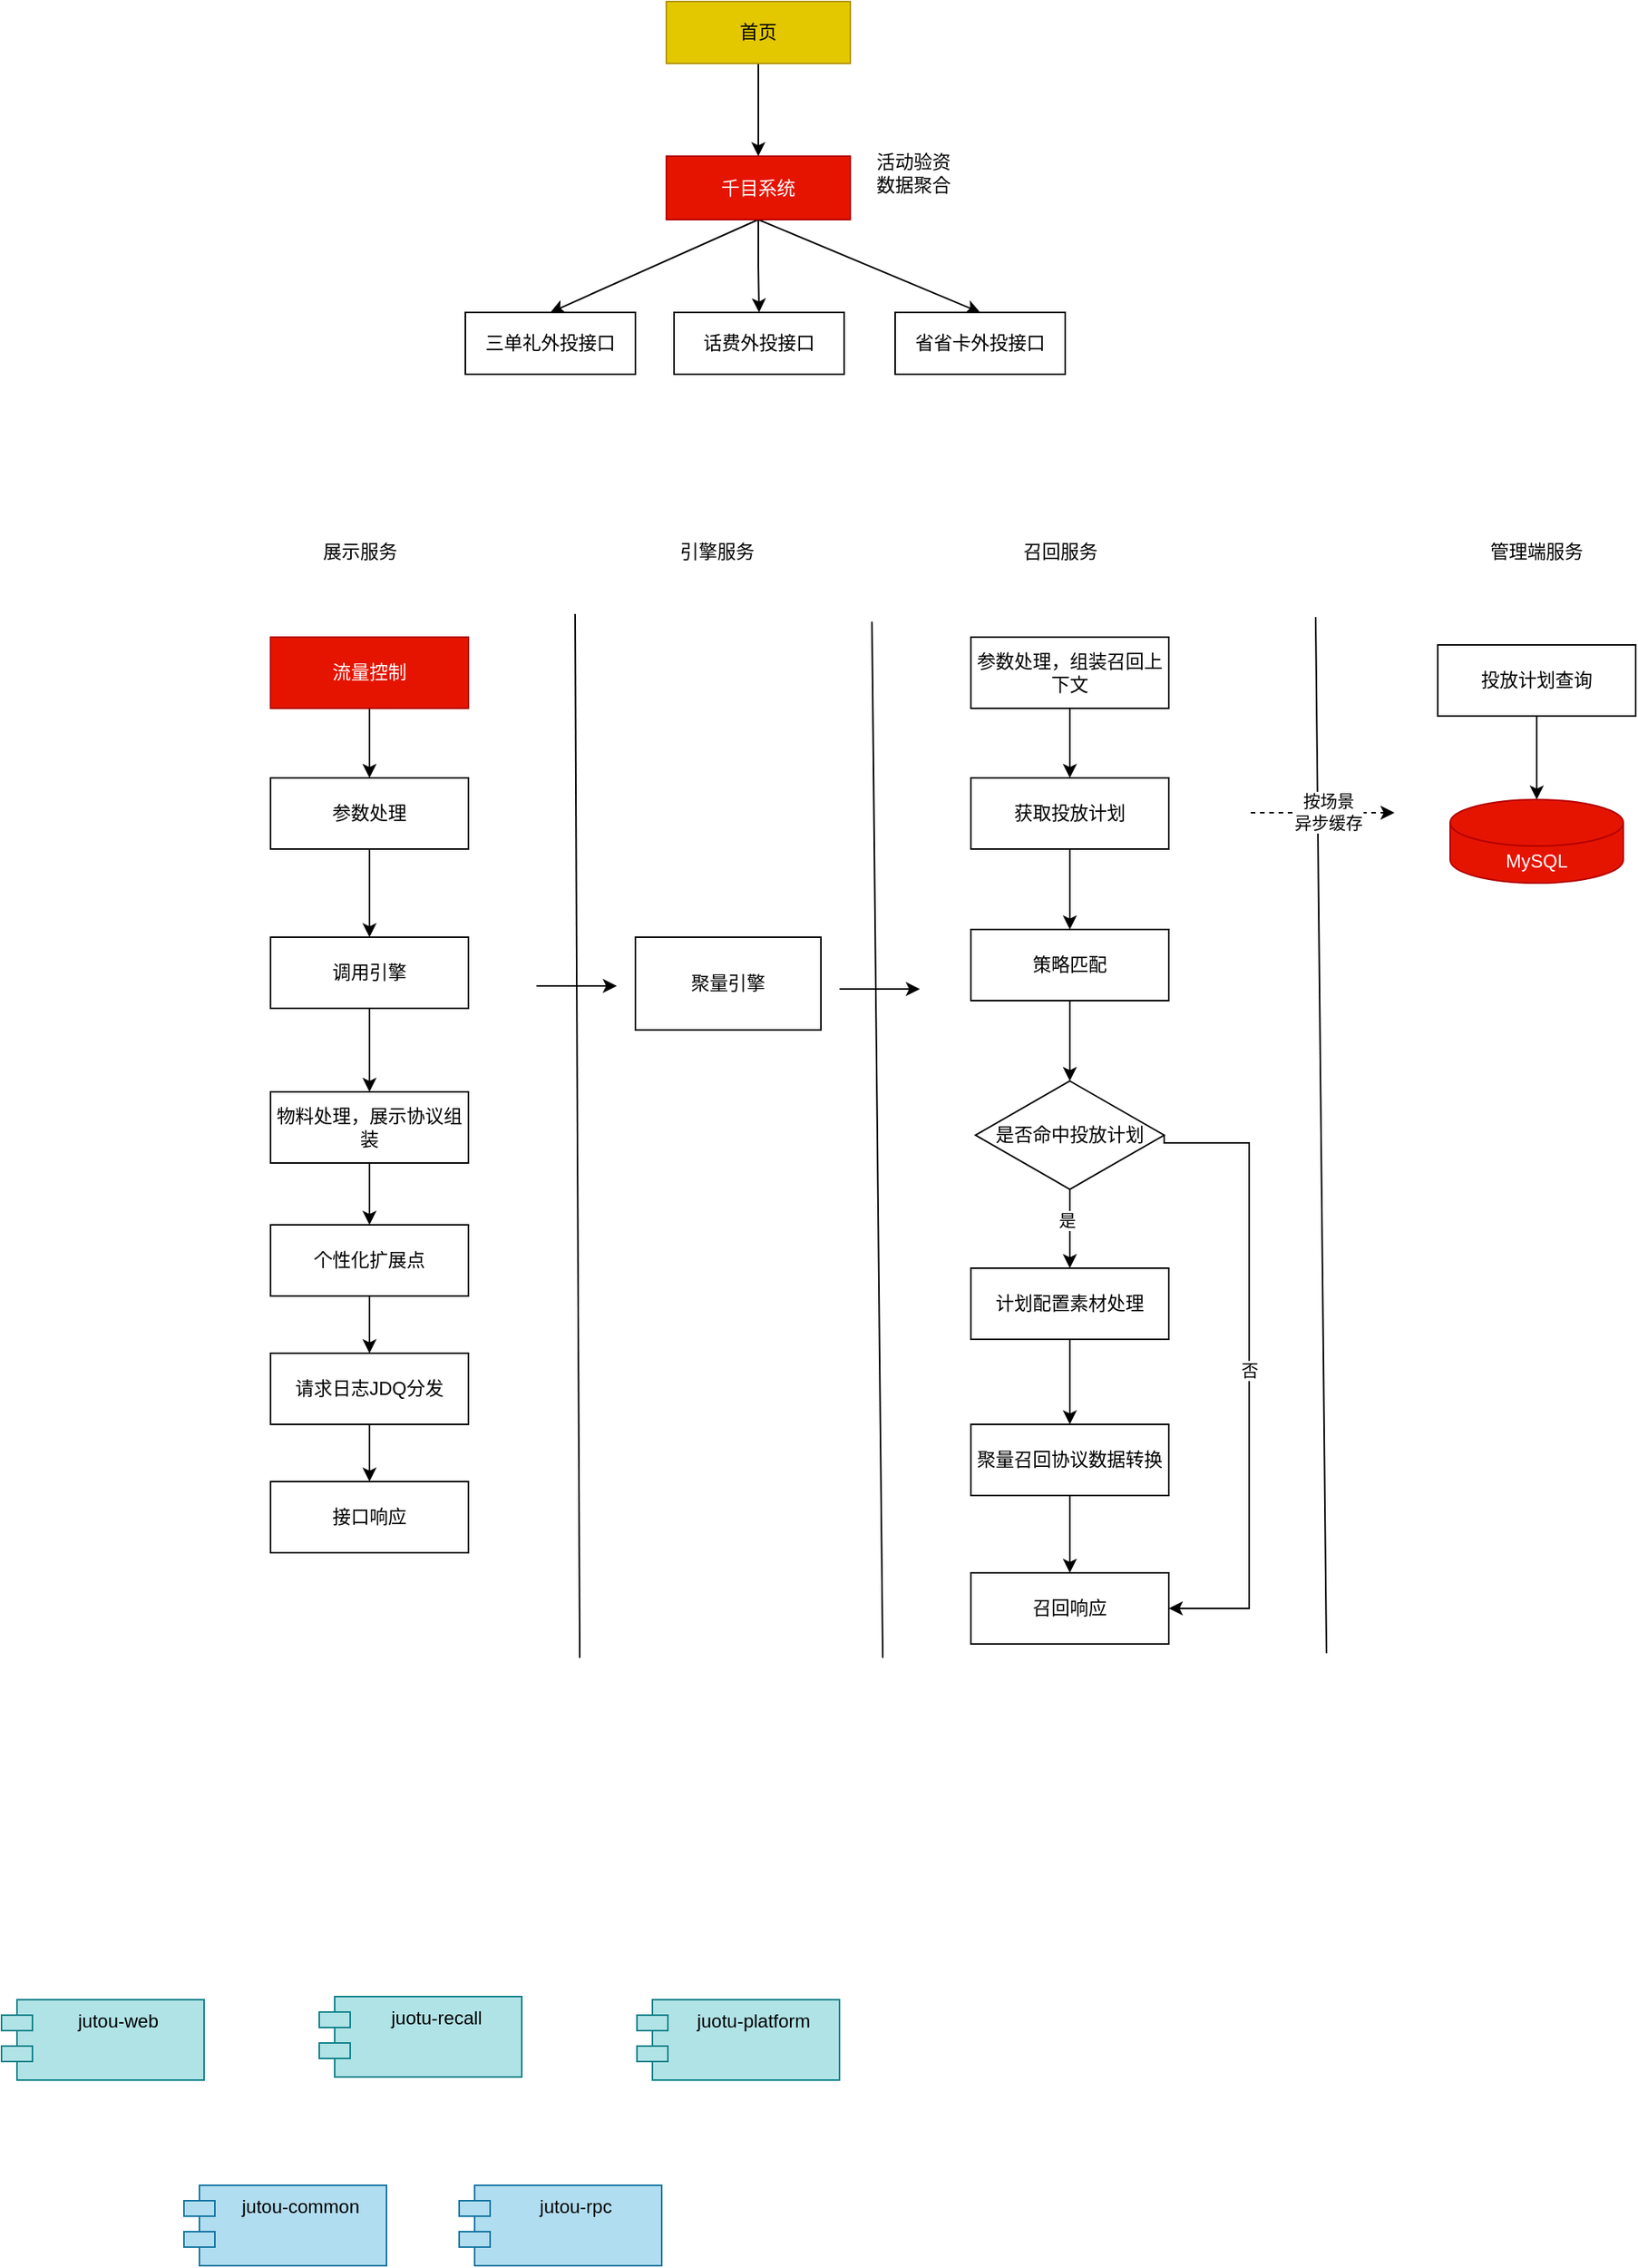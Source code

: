 <mxfile version="21.1.4" type="github">
  <diagram name="第 1 页" id="cTXhzEJ9n4TDVEFNR6YO">
    <mxGraphModel dx="1306" dy="798" grid="0" gridSize="10" guides="1" tooltips="1" connect="1" arrows="1" fold="1" page="1" pageScale="1" pageWidth="827" pageHeight="1169" math="0" shadow="0">
      <root>
        <mxCell id="0" />
        <mxCell id="1" parent="0" />
        <mxCell id="Xtmy36vnMTvoriy4tiQI-6" value="" style="edgeStyle=orthogonalEdgeStyle;rounded=0;orthogonalLoop=1;jettySize=auto;html=1;" parent="1" source="Xtmy36vnMTvoriy4tiQI-1" target="Xtmy36vnMTvoriy4tiQI-2" edge="1">
          <mxGeometry relative="1" as="geometry" />
        </mxCell>
        <mxCell id="Xtmy36vnMTvoriy4tiQI-1" value="首页" style="rounded=0;whiteSpace=wrap;html=1;fillColor=#e3c800;strokeColor=#B09500;fontColor=#000000;" parent="1" vertex="1">
          <mxGeometry x="529" y="337" width="119" height="40" as="geometry" />
        </mxCell>
        <mxCell id="Xtmy36vnMTvoriy4tiQI-7" value="" style="edgeStyle=orthogonalEdgeStyle;rounded=0;orthogonalLoop=1;jettySize=auto;html=1;" parent="1" source="Xtmy36vnMTvoriy4tiQI-2" target="Xtmy36vnMTvoriy4tiQI-4" edge="1">
          <mxGeometry relative="1" as="geometry" />
        </mxCell>
        <mxCell id="Xtmy36vnMTvoriy4tiQI-8" style="rounded=0;orthogonalLoop=1;jettySize=auto;html=1;exitX=0.5;exitY=1;exitDx=0;exitDy=0;entryX=0.5;entryY=0;entryDx=0;entryDy=0;" parent="1" source="Xtmy36vnMTvoriy4tiQI-2" target="Xtmy36vnMTvoriy4tiQI-3" edge="1">
          <mxGeometry relative="1" as="geometry" />
        </mxCell>
        <mxCell id="Xtmy36vnMTvoriy4tiQI-9" style="rounded=0;orthogonalLoop=1;jettySize=auto;html=1;exitX=0.5;exitY=1;exitDx=0;exitDy=0;entryX=0.5;entryY=0;entryDx=0;entryDy=0;" parent="1" source="Xtmy36vnMTvoriy4tiQI-2" target="Xtmy36vnMTvoriy4tiQI-5" edge="1">
          <mxGeometry relative="1" as="geometry" />
        </mxCell>
        <mxCell id="Xtmy36vnMTvoriy4tiQI-2" value="千目系统" style="rounded=0;whiteSpace=wrap;html=1;fillColor=#e51400;strokeColor=#B20000;fontColor=#ffffff;" parent="1" vertex="1">
          <mxGeometry x="529" y="437" width="119" height="41" as="geometry" />
        </mxCell>
        <mxCell id="Xtmy36vnMTvoriy4tiQI-3" value="三单礼外投接口" style="rounded=0;whiteSpace=wrap;html=1;" parent="1" vertex="1">
          <mxGeometry x="399" y="538" width="110" height="40" as="geometry" />
        </mxCell>
        <mxCell id="Xtmy36vnMTvoriy4tiQI-4" value="话费外投接口" style="rounded=0;whiteSpace=wrap;html=1;" parent="1" vertex="1">
          <mxGeometry x="534" y="538" width="110" height="40" as="geometry" />
        </mxCell>
        <mxCell id="Xtmy36vnMTvoriy4tiQI-5" value="省省卡外投接口" style="rounded=0;whiteSpace=wrap;html=1;" parent="1" vertex="1">
          <mxGeometry x="677" y="538" width="110" height="40" as="geometry" />
        </mxCell>
        <mxCell id="Xtmy36vnMTvoriy4tiQI-10" value="活动验资&lt;br&gt;数据聚合" style="text;html=1;strokeColor=none;fillColor=none;align=center;verticalAlign=middle;whiteSpace=wrap;rounded=0;" parent="1" vertex="1">
          <mxGeometry x="659" y="433" width="60" height="30" as="geometry" />
        </mxCell>
        <mxCell id="Xtmy36vnMTvoriy4tiQI-16" value="" style="edgeStyle=orthogonalEdgeStyle;rounded=0;orthogonalLoop=1;jettySize=auto;html=1;" parent="1" source="Xtmy36vnMTvoriy4tiQI-12" target="Xtmy36vnMTvoriy4tiQI-13" edge="1">
          <mxGeometry relative="1" as="geometry" />
        </mxCell>
        <mxCell id="Xtmy36vnMTvoriy4tiQI-12" value="参数处理，组装召回上下文" style="rounded=0;whiteSpace=wrap;html=1;" parent="1" vertex="1">
          <mxGeometry x="726" y="748" width="128" height="46" as="geometry" />
        </mxCell>
        <mxCell id="Xtmy36vnMTvoriy4tiQI-18" value="" style="edgeStyle=orthogonalEdgeStyle;rounded=0;orthogonalLoop=1;jettySize=auto;html=1;" parent="1" source="Xtmy36vnMTvoriy4tiQI-13" target="Xtmy36vnMTvoriy4tiQI-17" edge="1">
          <mxGeometry relative="1" as="geometry" />
        </mxCell>
        <mxCell id="Xtmy36vnMTvoriy4tiQI-13" value="获取投放计划" style="rounded=0;whiteSpace=wrap;html=1;" parent="1" vertex="1">
          <mxGeometry x="726" y="839" width="128" height="46" as="geometry" />
        </mxCell>
        <mxCell id="Xtmy36vnMTvoriy4tiQI-14" value="" style="endArrow=none;html=1;rounded=0;" parent="1" edge="1">
          <mxGeometry width="50" height="50" relative="1" as="geometry">
            <mxPoint x="669" y="1408" as="sourcePoint" />
            <mxPoint x="662" y="738" as="targetPoint" />
          </mxGeometry>
        </mxCell>
        <mxCell id="Xtmy36vnMTvoriy4tiQI-15" value="" style="endArrow=none;html=1;rounded=0;" parent="1" edge="1">
          <mxGeometry width="50" height="50" relative="1" as="geometry">
            <mxPoint x="473" y="1408" as="sourcePoint" />
            <mxPoint x="470" y="733" as="targetPoint" />
          </mxGeometry>
        </mxCell>
        <mxCell id="Xtmy36vnMTvoriy4tiQI-53" value="" style="edgeStyle=orthogonalEdgeStyle;rounded=0;orthogonalLoop=1;jettySize=auto;html=1;" parent="1" source="Xtmy36vnMTvoriy4tiQI-17" target="Xtmy36vnMTvoriy4tiQI-52" edge="1">
          <mxGeometry relative="1" as="geometry" />
        </mxCell>
        <mxCell id="Xtmy36vnMTvoriy4tiQI-17" value="策略匹配" style="rounded=0;whiteSpace=wrap;html=1;" parent="1" vertex="1">
          <mxGeometry x="726" y="937" width="128" height="46" as="geometry" />
        </mxCell>
        <mxCell id="Xtmy36vnMTvoriy4tiQI-19" value="" style="edgeStyle=orthogonalEdgeStyle;rounded=0;orthogonalLoop=1;jettySize=auto;html=1;" parent="1" source="Xtmy36vnMTvoriy4tiQI-20" target="Xtmy36vnMTvoriy4tiQI-22" edge="1">
          <mxGeometry relative="1" as="geometry" />
        </mxCell>
        <mxCell id="Xtmy36vnMTvoriy4tiQI-20" value="参数处理" style="rounded=0;whiteSpace=wrap;html=1;" parent="1" vertex="1">
          <mxGeometry x="273" y="839" width="128" height="46" as="geometry" />
        </mxCell>
        <mxCell id="Xtmy36vnMTvoriy4tiQI-21" value="" style="edgeStyle=orthogonalEdgeStyle;rounded=0;orthogonalLoop=1;jettySize=auto;html=1;" parent="1" source="Xtmy36vnMTvoriy4tiQI-22" target="Xtmy36vnMTvoriy4tiQI-23" edge="1">
          <mxGeometry relative="1" as="geometry" />
        </mxCell>
        <mxCell id="Xtmy36vnMTvoriy4tiQI-22" value="调用引擎" style="rounded=0;whiteSpace=wrap;html=1;" parent="1" vertex="1">
          <mxGeometry x="273" y="942" width="128" height="46" as="geometry" />
        </mxCell>
        <mxCell id="Xtmy36vnMTvoriy4tiQI-31" value="" style="edgeStyle=orthogonalEdgeStyle;rounded=0;orthogonalLoop=1;jettySize=auto;html=1;" parent="1" source="Xtmy36vnMTvoriy4tiQI-23" target="Xtmy36vnMTvoriy4tiQI-30" edge="1">
          <mxGeometry relative="1" as="geometry" />
        </mxCell>
        <mxCell id="Xtmy36vnMTvoriy4tiQI-23" value="物料处理，展示协议组装" style="rounded=0;whiteSpace=wrap;html=1;" parent="1" vertex="1">
          <mxGeometry x="273" y="1042" width="128" height="46" as="geometry" />
        </mxCell>
        <mxCell id="Xtmy36vnMTvoriy4tiQI-24" value="聚量引擎" style="rounded=0;whiteSpace=wrap;html=1;" parent="1" vertex="1">
          <mxGeometry x="509" y="942" width="120" height="60" as="geometry" />
        </mxCell>
        <mxCell id="Xtmy36vnMTvoriy4tiQI-25" value="" style="endArrow=classic;html=1;rounded=0;" parent="1" edge="1">
          <mxGeometry width="50" height="50" relative="1" as="geometry">
            <mxPoint x="445" y="973.5" as="sourcePoint" />
            <mxPoint x="497" y="973.5" as="targetPoint" />
          </mxGeometry>
        </mxCell>
        <mxCell id="Xtmy36vnMTvoriy4tiQI-26" value="" style="endArrow=classic;html=1;rounded=0;" parent="1" edge="1">
          <mxGeometry width="50" height="50" relative="1" as="geometry">
            <mxPoint x="641" y="975.5" as="sourcePoint" />
            <mxPoint x="693" y="975.5" as="targetPoint" />
          </mxGeometry>
        </mxCell>
        <mxCell id="Xtmy36vnMTvoriy4tiQI-29" value="" style="edgeStyle=orthogonalEdgeStyle;rounded=0;orthogonalLoop=1;jettySize=auto;html=1;" parent="1" source="Xtmy36vnMTvoriy4tiQI-28" target="Xtmy36vnMTvoriy4tiQI-20" edge="1">
          <mxGeometry relative="1" as="geometry" />
        </mxCell>
        <mxCell id="Xtmy36vnMTvoriy4tiQI-28" value="流量控制" style="rounded=0;whiteSpace=wrap;html=1;fillColor=#e51400;fontColor=#ffffff;strokeColor=#B20000;" parent="1" vertex="1">
          <mxGeometry x="273" y="748" width="128" height="46" as="geometry" />
        </mxCell>
        <mxCell id="Xtmy36vnMTvoriy4tiQI-33" value="" style="edgeStyle=orthogonalEdgeStyle;rounded=0;orthogonalLoop=1;jettySize=auto;html=1;" parent="1" source="Xtmy36vnMTvoriy4tiQI-30" target="Xtmy36vnMTvoriy4tiQI-32" edge="1">
          <mxGeometry relative="1" as="geometry" />
        </mxCell>
        <mxCell id="Xtmy36vnMTvoriy4tiQI-30" value="个性化扩展点" style="rounded=0;whiteSpace=wrap;html=1;" parent="1" vertex="1">
          <mxGeometry x="273" y="1128" width="128" height="46" as="geometry" />
        </mxCell>
        <mxCell id="Xtmy36vnMTvoriy4tiQI-35" value="" style="edgeStyle=orthogonalEdgeStyle;rounded=0;orthogonalLoop=1;jettySize=auto;html=1;" parent="1" source="Xtmy36vnMTvoriy4tiQI-32" target="Xtmy36vnMTvoriy4tiQI-34" edge="1">
          <mxGeometry relative="1" as="geometry" />
        </mxCell>
        <mxCell id="Xtmy36vnMTvoriy4tiQI-32" value="请求日志JDQ分发" style="rounded=0;whiteSpace=wrap;html=1;" parent="1" vertex="1">
          <mxGeometry x="273" y="1211" width="128" height="46" as="geometry" />
        </mxCell>
        <mxCell id="Xtmy36vnMTvoriy4tiQI-34" value="接口响应" style="rounded=0;whiteSpace=wrap;html=1;" parent="1" vertex="1">
          <mxGeometry x="273" y="1294" width="128" height="46" as="geometry" />
        </mxCell>
        <mxCell id="Xtmy36vnMTvoriy4tiQI-49" value="" style="edgeStyle=orthogonalEdgeStyle;rounded=0;orthogonalLoop=1;jettySize=auto;html=1;" parent="1" source="Xtmy36vnMTvoriy4tiQI-45" target="Xtmy36vnMTvoriy4tiQI-48" edge="1">
          <mxGeometry relative="1" as="geometry" />
        </mxCell>
        <mxCell id="Xtmy36vnMTvoriy4tiQI-45" value="计划配置素材处理" style="rounded=0;whiteSpace=wrap;html=1;" parent="1" vertex="1">
          <mxGeometry x="726" y="1156" width="128" height="46" as="geometry" />
        </mxCell>
        <mxCell id="Xtmy36vnMTvoriy4tiQI-51" value="" style="edgeStyle=orthogonalEdgeStyle;rounded=0;orthogonalLoop=1;jettySize=auto;html=1;" parent="1" source="Xtmy36vnMTvoriy4tiQI-48" target="Xtmy36vnMTvoriy4tiQI-50" edge="1">
          <mxGeometry relative="1" as="geometry" />
        </mxCell>
        <mxCell id="Xtmy36vnMTvoriy4tiQI-48" value="聚量召回协议数据转换" style="rounded=0;whiteSpace=wrap;html=1;" parent="1" vertex="1">
          <mxGeometry x="726" y="1257" width="128" height="46" as="geometry" />
        </mxCell>
        <mxCell id="Xtmy36vnMTvoriy4tiQI-50" value="召回响应" style="rounded=0;whiteSpace=wrap;html=1;" parent="1" vertex="1">
          <mxGeometry x="726" y="1353" width="128" height="46" as="geometry" />
        </mxCell>
        <mxCell id="Xtmy36vnMTvoriy4tiQI-54" value="" style="edgeStyle=orthogonalEdgeStyle;rounded=0;orthogonalLoop=1;jettySize=auto;html=1;" parent="1" source="Xtmy36vnMTvoriy4tiQI-52" target="Xtmy36vnMTvoriy4tiQI-45" edge="1">
          <mxGeometry relative="1" as="geometry" />
        </mxCell>
        <mxCell id="Xtmy36vnMTvoriy4tiQI-56" value="是" style="edgeLabel;html=1;align=center;verticalAlign=middle;resizable=0;points=[];" parent="Xtmy36vnMTvoriy4tiQI-54" vertex="1" connectable="0">
          <mxGeometry x="-0.217" y="1" relative="1" as="geometry">
            <mxPoint x="-3" as="offset" />
          </mxGeometry>
        </mxCell>
        <mxCell id="Xtmy36vnMTvoriy4tiQI-55" value="否" style="edgeStyle=orthogonalEdgeStyle;rounded=0;orthogonalLoop=1;jettySize=auto;html=1;exitX=1;exitY=0.5;exitDx=0;exitDy=0;entryX=1;entryY=0.5;entryDx=0;entryDy=0;" parent="1" source="Xtmy36vnMTvoriy4tiQI-52" target="Xtmy36vnMTvoriy4tiQI-50" edge="1">
          <mxGeometry relative="1" as="geometry">
            <Array as="points">
              <mxPoint x="906" y="1075" />
              <mxPoint x="906" y="1376" />
            </Array>
          </mxGeometry>
        </mxCell>
        <mxCell id="Xtmy36vnMTvoriy4tiQI-52" value="是否命中投放计划" style="rhombus;whiteSpace=wrap;html=1;rounded=0;" parent="1" vertex="1">
          <mxGeometry x="729" y="1035" width="122" height="70" as="geometry" />
        </mxCell>
        <mxCell id="Xtmy36vnMTvoriy4tiQI-57" value="" style="endArrow=none;html=1;rounded=0;" parent="1" edge="1">
          <mxGeometry width="50" height="50" relative="1" as="geometry">
            <mxPoint x="956" y="1405" as="sourcePoint" />
            <mxPoint x="949" y="735" as="targetPoint" />
          </mxGeometry>
        </mxCell>
        <mxCell id="Xtmy36vnMTvoriy4tiQI-58" value="" style="endArrow=classic;html=1;rounded=0;dashed=1;" parent="1" edge="1">
          <mxGeometry width="50" height="50" relative="1" as="geometry">
            <mxPoint x="907" y="861.5" as="sourcePoint" />
            <mxPoint x="1000" y="861.5" as="targetPoint" />
          </mxGeometry>
        </mxCell>
        <mxCell id="Xtmy36vnMTvoriy4tiQI-59" value="按场景&lt;br&gt;异步缓存" style="edgeLabel;html=1;align=center;verticalAlign=middle;resizable=0;points=[];" parent="Xtmy36vnMTvoriy4tiQI-58" vertex="1" connectable="0">
          <mxGeometry x="0.077" y="1" relative="1" as="geometry">
            <mxPoint as="offset" />
          </mxGeometry>
        </mxCell>
        <mxCell id="Xtmy36vnMTvoriy4tiQI-62" value="" style="edgeStyle=orthogonalEdgeStyle;rounded=0;orthogonalLoop=1;jettySize=auto;html=1;" parent="1" source="Xtmy36vnMTvoriy4tiQI-60" target="Xtmy36vnMTvoriy4tiQI-61" edge="1">
          <mxGeometry relative="1" as="geometry" />
        </mxCell>
        <mxCell id="Xtmy36vnMTvoriy4tiQI-60" value="投放计划查询" style="rounded=0;whiteSpace=wrap;html=1;" parent="1" vertex="1">
          <mxGeometry x="1028" y="753" width="128" height="46" as="geometry" />
        </mxCell>
        <mxCell id="Xtmy36vnMTvoriy4tiQI-61" value="MySQL" style="shape=cylinder3;whiteSpace=wrap;html=1;boundedLbl=1;backgroundOutline=1;size=15;fillColor=#e51400;fontColor=#ffffff;strokeColor=#B20000;" parent="1" vertex="1">
          <mxGeometry x="1036" y="853" width="112" height="54" as="geometry" />
        </mxCell>
        <mxCell id="Xtmy36vnMTvoriy4tiQI-63" value="展示服务" style="text;html=1;strokeColor=none;fillColor=none;align=center;verticalAlign=middle;whiteSpace=wrap;rounded=0;" parent="1" vertex="1">
          <mxGeometry x="301" y="678" width="60" height="30" as="geometry" />
        </mxCell>
        <mxCell id="Xtmy36vnMTvoriy4tiQI-64" value="召回服务" style="text;html=1;strokeColor=none;fillColor=none;align=center;verticalAlign=middle;whiteSpace=wrap;rounded=0;" parent="1" vertex="1">
          <mxGeometry x="754" y="678" width="60" height="30" as="geometry" />
        </mxCell>
        <mxCell id="Xtmy36vnMTvoriy4tiQI-65" value="管理端服务" style="text;html=1;strokeColor=none;fillColor=none;align=center;verticalAlign=middle;whiteSpace=wrap;rounded=0;" parent="1" vertex="1">
          <mxGeometry x="1051" y="682.5" width="82" height="21" as="geometry" />
        </mxCell>
        <mxCell id="Xtmy36vnMTvoriy4tiQI-71" value="引擎服务" style="text;html=1;strokeColor=none;fillColor=none;align=center;verticalAlign=middle;whiteSpace=wrap;rounded=0;" parent="1" vertex="1">
          <mxGeometry x="532" y="678" width="60" height="30" as="geometry" />
        </mxCell>
        <mxCell id="Xtmy36vnMTvoriy4tiQI-75" value="jutou-common" style="shape=module;align=left;spacingLeft=20;align=center;verticalAlign=top;whiteSpace=wrap;html=1;fillColor=#b1ddf0;strokeColor=#10739e;" parent="1" vertex="1">
          <mxGeometry x="217" y="1749" width="131" height="52" as="geometry" />
        </mxCell>
        <mxCell id="Xtmy36vnMTvoriy4tiQI-76" value="jutou-rpc" style="shape=module;align=left;spacingLeft=20;align=center;verticalAlign=top;whiteSpace=wrap;html=1;fillColor=#b1ddf0;strokeColor=#10739e;" parent="1" vertex="1">
          <mxGeometry x="395" y="1749" width="131" height="52" as="geometry" />
        </mxCell>
        <mxCell id="Xtmy36vnMTvoriy4tiQI-77" value="jutou-web" style="shape=module;align=left;spacingLeft=20;align=center;verticalAlign=top;whiteSpace=wrap;html=1;fillColor=#b0e3e6;strokeColor=#0e8088;" parent="1" vertex="1">
          <mxGeometry x="99" y="1629" width="131" height="52" as="geometry" />
        </mxCell>
        <mxCell id="Xtmy36vnMTvoriy4tiQI-78" value="juotu-recall" style="shape=module;align=left;spacingLeft=20;align=center;verticalAlign=top;whiteSpace=wrap;html=1;fillColor=#b0e3e6;strokeColor=#0e8088;" parent="1" vertex="1">
          <mxGeometry x="304.5" y="1627" width="131" height="52" as="geometry" />
        </mxCell>
        <mxCell id="Xtmy36vnMTvoriy4tiQI-79" value="juotu-platform" style="shape=module;align=left;spacingLeft=20;align=center;verticalAlign=top;whiteSpace=wrap;html=1;fillColor=#b0e3e6;strokeColor=#0e8088;" parent="1" vertex="1">
          <mxGeometry x="510" y="1629" width="131" height="52" as="geometry" />
        </mxCell>
      </root>
    </mxGraphModel>
  </diagram>
</mxfile>
